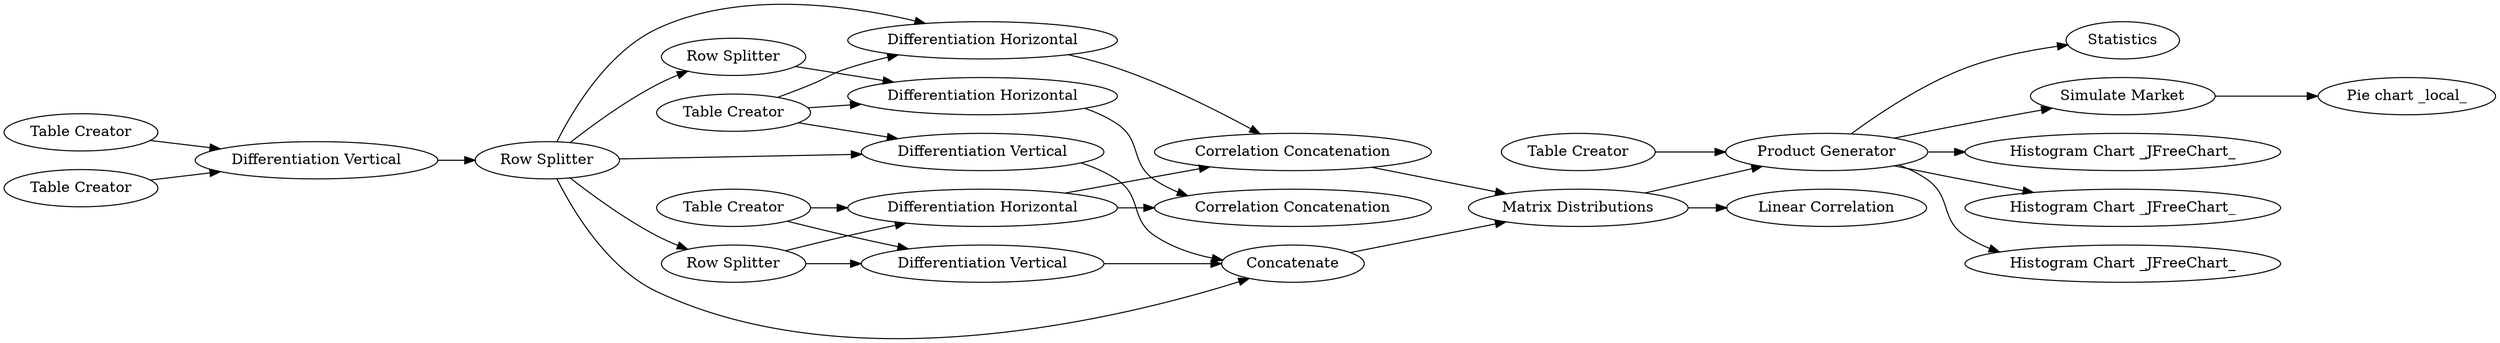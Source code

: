 digraph {
	93 -> 103
	13 -> 7
	97 -> 101
	103 -> 96
	84 -> 86
	100 -> 104
	7 -> 115
	93 -> 104
	89 -> 86
	96 -> 105
	103 -> 110
	93 -> 118
	118 -> 77
	7 -> 112
	102 -> 97
	77 -> 119
	96 -> 101
	7 -> 113
	112 -> 117
	107 -> 96
	93 -> 102
	100 -> 97
	100 -> 99
	7 -> 116
	77 -> 7
	110 -> 118
	7 -> 114
	99 -> 118
	105 -> 77
	86 -> 93
	93 -> 99
	104 -> 105
	107 -> 110
	103 [label="Row Splitter"]
	7 [label="Product Generator"]
	89 [label="Table Creator"]
	97 [label="Differentiation Horizontal"]
	105 [label="Correlation Concatenation"]
	84 [label="Table Creator"]
	119 [label="Linear Correlation"]
	114 [label="Histogram Chart _JFreeChart_"]
	110 [label="Differentiation Vertical"]
	86 [label="Differentiation Vertical"]
	112 [label="Simulate Market"]
	115 [label=Statistics]
	101 [label="Correlation Concatenation"]
	77 [label="Matrix Distributions"]
	93 [label="Row Splitter"]
	100 [label="Table Creator"]
	117 [label="Pie chart _local_"]
	107 [label="Table Creator"]
	99 [label="Differentiation Vertical"]
	113 [label="Histogram Chart _JFreeChart_"]
	13 [label="Table Creator"]
	96 [label="Differentiation Horizontal"]
	104 [label="Differentiation Horizontal"]
	102 [label="Row Splitter"]
	118 [label=Concatenate]
	116 [label="Histogram Chart _JFreeChart_"]
	rankdir=LR
}
